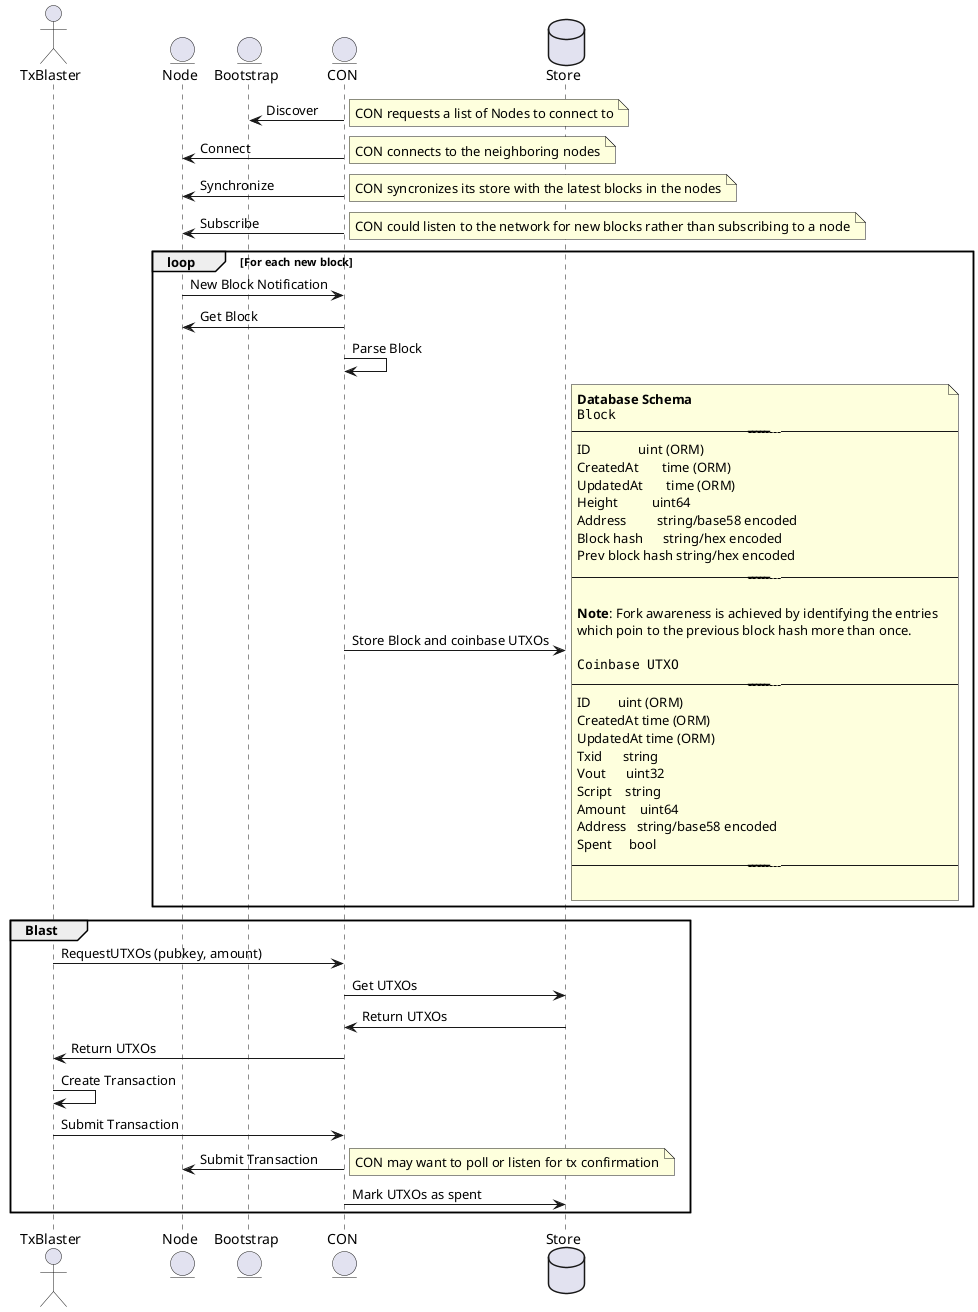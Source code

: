 @startuml Coinbase Overlay Node Service

actor TxBlaster
entity Node
entity Bootstrap
entity CON
database Store

CON -> Bootstrap: Discover
note right
  CON requests a list of Nodes to connect to
end note

CON -> Node: Connect
note right
  CON connects to the neighboring nodes
end note

CON -> Node: Synchronize
note right
  CON syncronizes its store with the latest blocks in the nodes
end note

CON -> Node: Subscribe
note right
  CON could listen to the network for new blocks rather than subscribing to a node
end note

loop For each new block
  Node -> CON: New Block Notification
  CON -> Node: Get Block
  CON -> CON: Parse Block
  CON -> Store: Store Block and coinbase UTXOs
note right
  <b>Database Schema</b>
  <code>
  Block
  --------------------------------
  ID              uint (ORM)
  CreatedAt       time (ORM)
  UpdatedAt       time (ORM)
  Height          uint64
  Address         string/base58 encoded
  Block hash      string/hex encoded
  Prev block hash string/hex encoded
  --------------------------------

  <b>Note</b>: Fork awareness is achieved by identifying the entries
  which poin to the previous block hash more than once.

  <code>
  Coinbase UTXO
  --------------------------------
  ID        uint (ORM)
  CreatedAt time (ORM)
  UpdatedAt time (ORM)
  Txid      string
  Vout      uint32
  Script    string
  Amount    uint64
  Address   string/base58 encoded
  Spent     bool
  --------------------------------

end note
end

group Blast
TxBlaster -> CON: RequestUTXOs (pubkey, amount)
CON -> Store: Get UTXOs
Store -> CON: Return UTXOs
CON -> TxBlaster: Return UTXOs

TxBlaster -> TxBlaster: Create Transaction

TxBlaster -> CON: Submit Transaction
CON -> Node: Submit Transaction
note right
  CON may want to poll or listen for tx confirmation
end note
CON -> Store: Mark UTXOs as spent
end




@enduml
